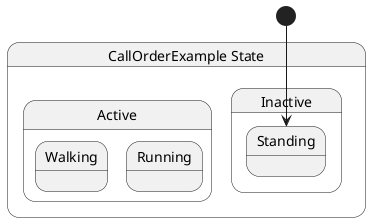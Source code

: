 @startuml CallOrderExample
state "CallOrderExample State" as Chickensoft_LogicBlocks_DiagramGenerator_Tests_TestCases_CallOrderExample_State {
  state "Active" as Chickensoft_LogicBlocks_DiagramGenerator_Tests_TestCases_CallOrderExample_Active {
    state "Walking" as Chickensoft_LogicBlocks_DiagramGenerator_Tests_TestCases_CallOrderExample_Walking
    state "Running" as Chickensoft_LogicBlocks_DiagramGenerator_Tests_TestCases_CallOrderExample_Running
  }
  state "Inactive" as Chickensoft_LogicBlocks_DiagramGenerator_Tests_TestCases_CallOrderExample_Inactive {
    state "Standing" as Chickensoft_LogicBlocks_DiagramGenerator_Tests_TestCases_CallOrderExample_Standing
  }
}
[*] --> Chickensoft_LogicBlocks_DiagramGenerator_Tests_TestCases_CallOrderExample_Standing
@enduml